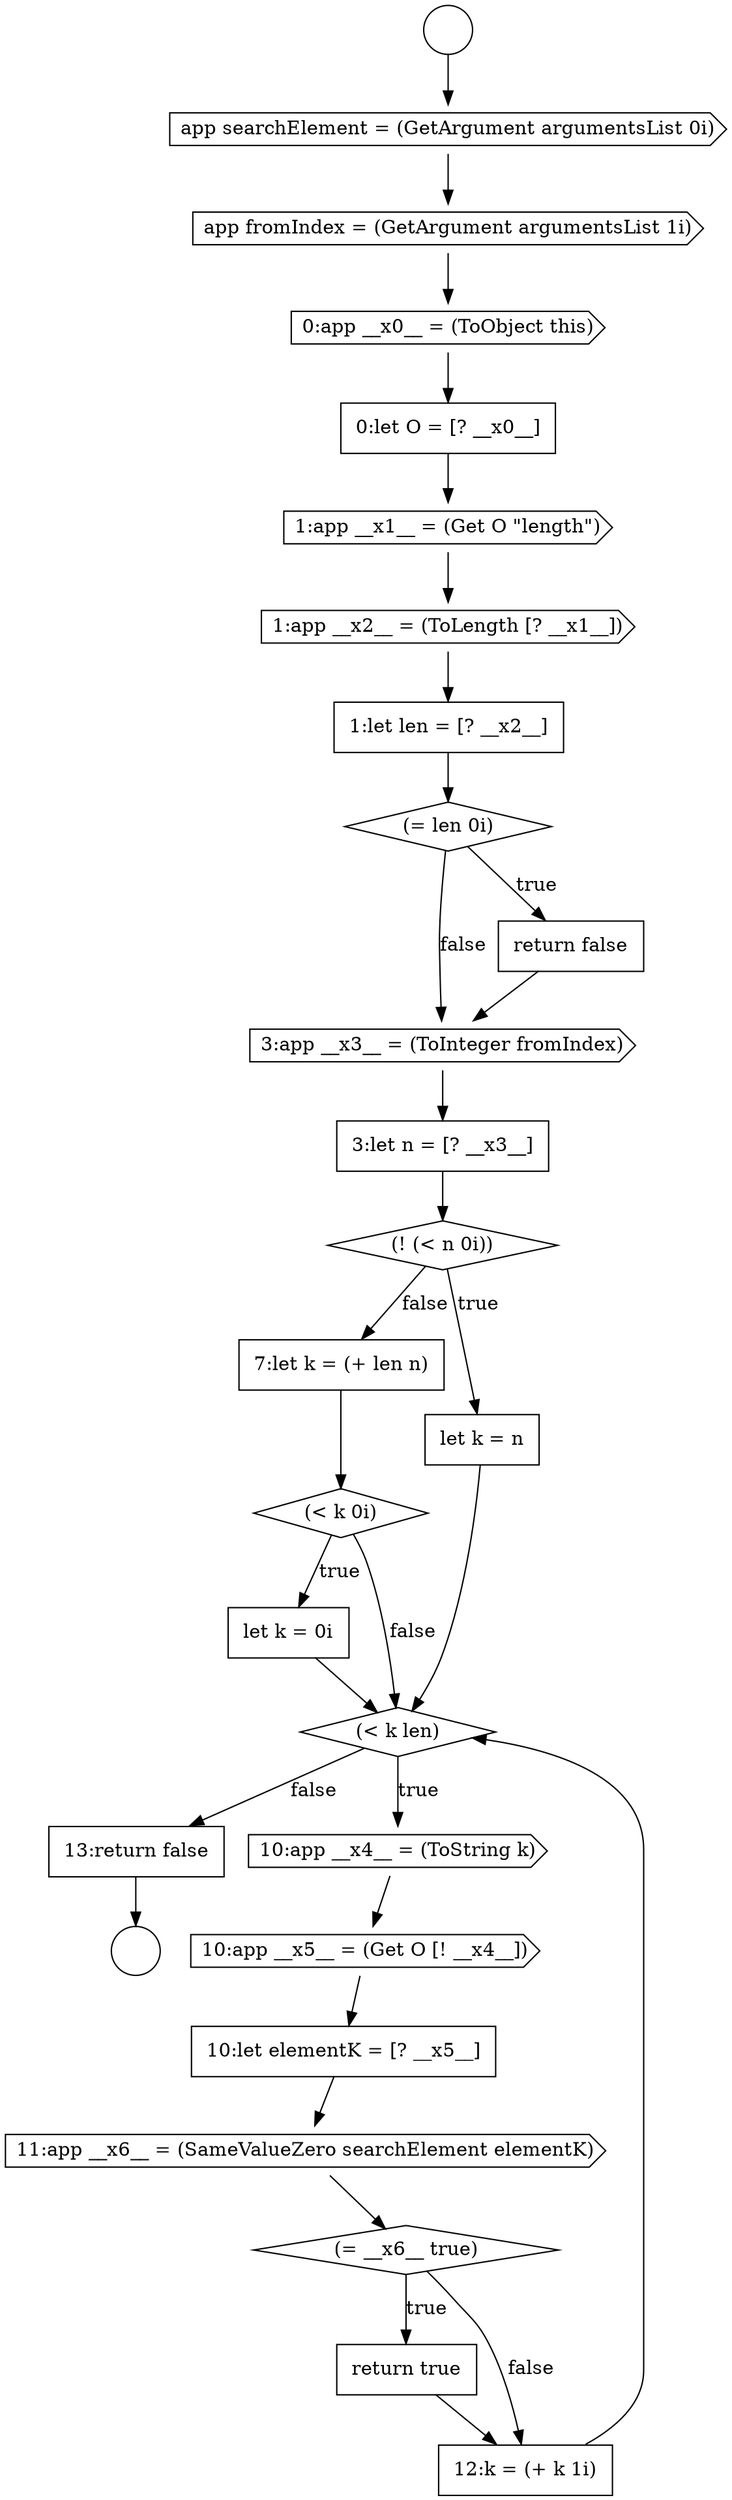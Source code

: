 digraph {
  node14038 [shape=none, margin=0, label=<<font color="black">
    <table border="0" cellborder="1" cellspacing="0" cellpadding="10">
      <tr><td align="left">13:return false</td></tr>
    </table>
  </font>> color="black" fillcolor="white" style=filled]
  node14023 [shape=cds, label=<<font color="black">3:app __x3__ = (ToInteger fromIndex)</font>> color="black" fillcolor="white" style=filled]
  node14029 [shape=none, margin=0, label=<<font color="black">
    <table border="0" cellborder="1" cellspacing="0" cellpadding="10">
      <tr><td align="left">let k = 0i</td></tr>
    </table>
  </font>> color="black" fillcolor="white" style=filled]
  node14034 [shape=cds, label=<<font color="black">11:app __x6__ = (SameValueZero searchElement elementK)</font>> color="black" fillcolor="white" style=filled]
  node14032 [shape=cds, label=<<font color="black">10:app __x5__ = (Get O [! __x4__])</font>> color="black" fillcolor="white" style=filled]
  node14013 [shape=circle label=" " color="black" fillcolor="white" style=filled]
  node14028 [shape=diamond, label=<<font color="black">(&lt; k 0i)</font>> color="black" fillcolor="white" style=filled]
  node14035 [shape=diamond, label=<<font color="black">(= __x6__ true)</font>> color="black" fillcolor="white" style=filled]
  node14020 [shape=none, margin=0, label=<<font color="black">
    <table border="0" cellborder="1" cellspacing="0" cellpadding="10">
      <tr><td align="left">1:let len = [? __x2__]</td></tr>
    </table>
  </font>> color="black" fillcolor="white" style=filled]
  node14021 [shape=diamond, label=<<font color="black">(= len 0i)</font>> color="black" fillcolor="white" style=filled]
  node14027 [shape=none, margin=0, label=<<font color="black">
    <table border="0" cellborder="1" cellspacing="0" cellpadding="10">
      <tr><td align="left">7:let k = (+ len n)</td></tr>
    </table>
  </font>> color="black" fillcolor="white" style=filled]
  node14016 [shape=cds, label=<<font color="black">0:app __x0__ = (ToObject this)</font>> color="black" fillcolor="white" style=filled]
  node14012 [shape=circle label=" " color="black" fillcolor="white" style=filled]
  node14017 [shape=none, margin=0, label=<<font color="black">
    <table border="0" cellborder="1" cellspacing="0" cellpadding="10">
      <tr><td align="left">0:let O = [? __x0__]</td></tr>
    </table>
  </font>> color="black" fillcolor="white" style=filled]
  node14022 [shape=none, margin=0, label=<<font color="black">
    <table border="0" cellborder="1" cellspacing="0" cellpadding="10">
      <tr><td align="left">return false</td></tr>
    </table>
  </font>> color="black" fillcolor="white" style=filled]
  node14026 [shape=none, margin=0, label=<<font color="black">
    <table border="0" cellborder="1" cellspacing="0" cellpadding="10">
      <tr><td align="left">let k = n</td></tr>
    </table>
  </font>> color="black" fillcolor="white" style=filled]
  node14030 [shape=diamond, label=<<font color="black">(&lt; k len)</font>> color="black" fillcolor="white" style=filled]
  node14018 [shape=cds, label=<<font color="black">1:app __x1__ = (Get O &quot;length&quot;)</font>> color="black" fillcolor="white" style=filled]
  node14033 [shape=none, margin=0, label=<<font color="black">
    <table border="0" cellborder="1" cellspacing="0" cellpadding="10">
      <tr><td align="left">10:let elementK = [? __x5__]</td></tr>
    </table>
  </font>> color="black" fillcolor="white" style=filled]
  node14014 [shape=cds, label=<<font color="black">app searchElement = (GetArgument argumentsList 0i)</font>> color="black" fillcolor="white" style=filled]
  node14025 [shape=diamond, label=<<font color="black">(! (&lt; n 0i))</font>> color="black" fillcolor="white" style=filled]
  node14024 [shape=none, margin=0, label=<<font color="black">
    <table border="0" cellborder="1" cellspacing="0" cellpadding="10">
      <tr><td align="left">3:let n = [? __x3__]</td></tr>
    </table>
  </font>> color="black" fillcolor="white" style=filled]
  node14019 [shape=cds, label=<<font color="black">1:app __x2__ = (ToLength [? __x1__])</font>> color="black" fillcolor="white" style=filled]
  node14036 [shape=none, margin=0, label=<<font color="black">
    <table border="0" cellborder="1" cellspacing="0" cellpadding="10">
      <tr><td align="left">return true</td></tr>
    </table>
  </font>> color="black" fillcolor="white" style=filled]
  node14031 [shape=cds, label=<<font color="black">10:app __x4__ = (ToString k)</font>> color="black" fillcolor="white" style=filled]
  node14037 [shape=none, margin=0, label=<<font color="black">
    <table border="0" cellborder="1" cellspacing="0" cellpadding="10">
      <tr><td align="left">12:k = (+ k 1i)</td></tr>
    </table>
  </font>> color="black" fillcolor="white" style=filled]
  node14015 [shape=cds, label=<<font color="black">app fromIndex = (GetArgument argumentsList 1i)</font>> color="black" fillcolor="white" style=filled]
  node14025 -> node14026 [label=<<font color="black">true</font>> color="black"]
  node14025 -> node14027 [label=<<font color="black">false</font>> color="black"]
  node14023 -> node14024 [ color="black"]
  node14036 -> node14037 [ color="black"]
  node14033 -> node14034 [ color="black"]
  node14027 -> node14028 [ color="black"]
  node14031 -> node14032 [ color="black"]
  node14035 -> node14036 [label=<<font color="black">true</font>> color="black"]
  node14035 -> node14037 [label=<<font color="black">false</font>> color="black"]
  node14018 -> node14019 [ color="black"]
  node14038 -> node14013 [ color="black"]
  node14034 -> node14035 [ color="black"]
  node14014 -> node14015 [ color="black"]
  node14029 -> node14030 [ color="black"]
  node14019 -> node14020 [ color="black"]
  node14024 -> node14025 [ color="black"]
  node14037 -> node14030 [ color="black"]
  node14022 -> node14023 [ color="black"]
  node14020 -> node14021 [ color="black"]
  node14017 -> node14018 [ color="black"]
  node14028 -> node14029 [label=<<font color="black">true</font>> color="black"]
  node14028 -> node14030 [label=<<font color="black">false</font>> color="black"]
  node14032 -> node14033 [ color="black"]
  node14012 -> node14014 [ color="black"]
  node14021 -> node14022 [label=<<font color="black">true</font>> color="black"]
  node14021 -> node14023 [label=<<font color="black">false</font>> color="black"]
  node14030 -> node14031 [label=<<font color="black">true</font>> color="black"]
  node14030 -> node14038 [label=<<font color="black">false</font>> color="black"]
  node14015 -> node14016 [ color="black"]
  node14026 -> node14030 [ color="black"]
  node14016 -> node14017 [ color="black"]
}
